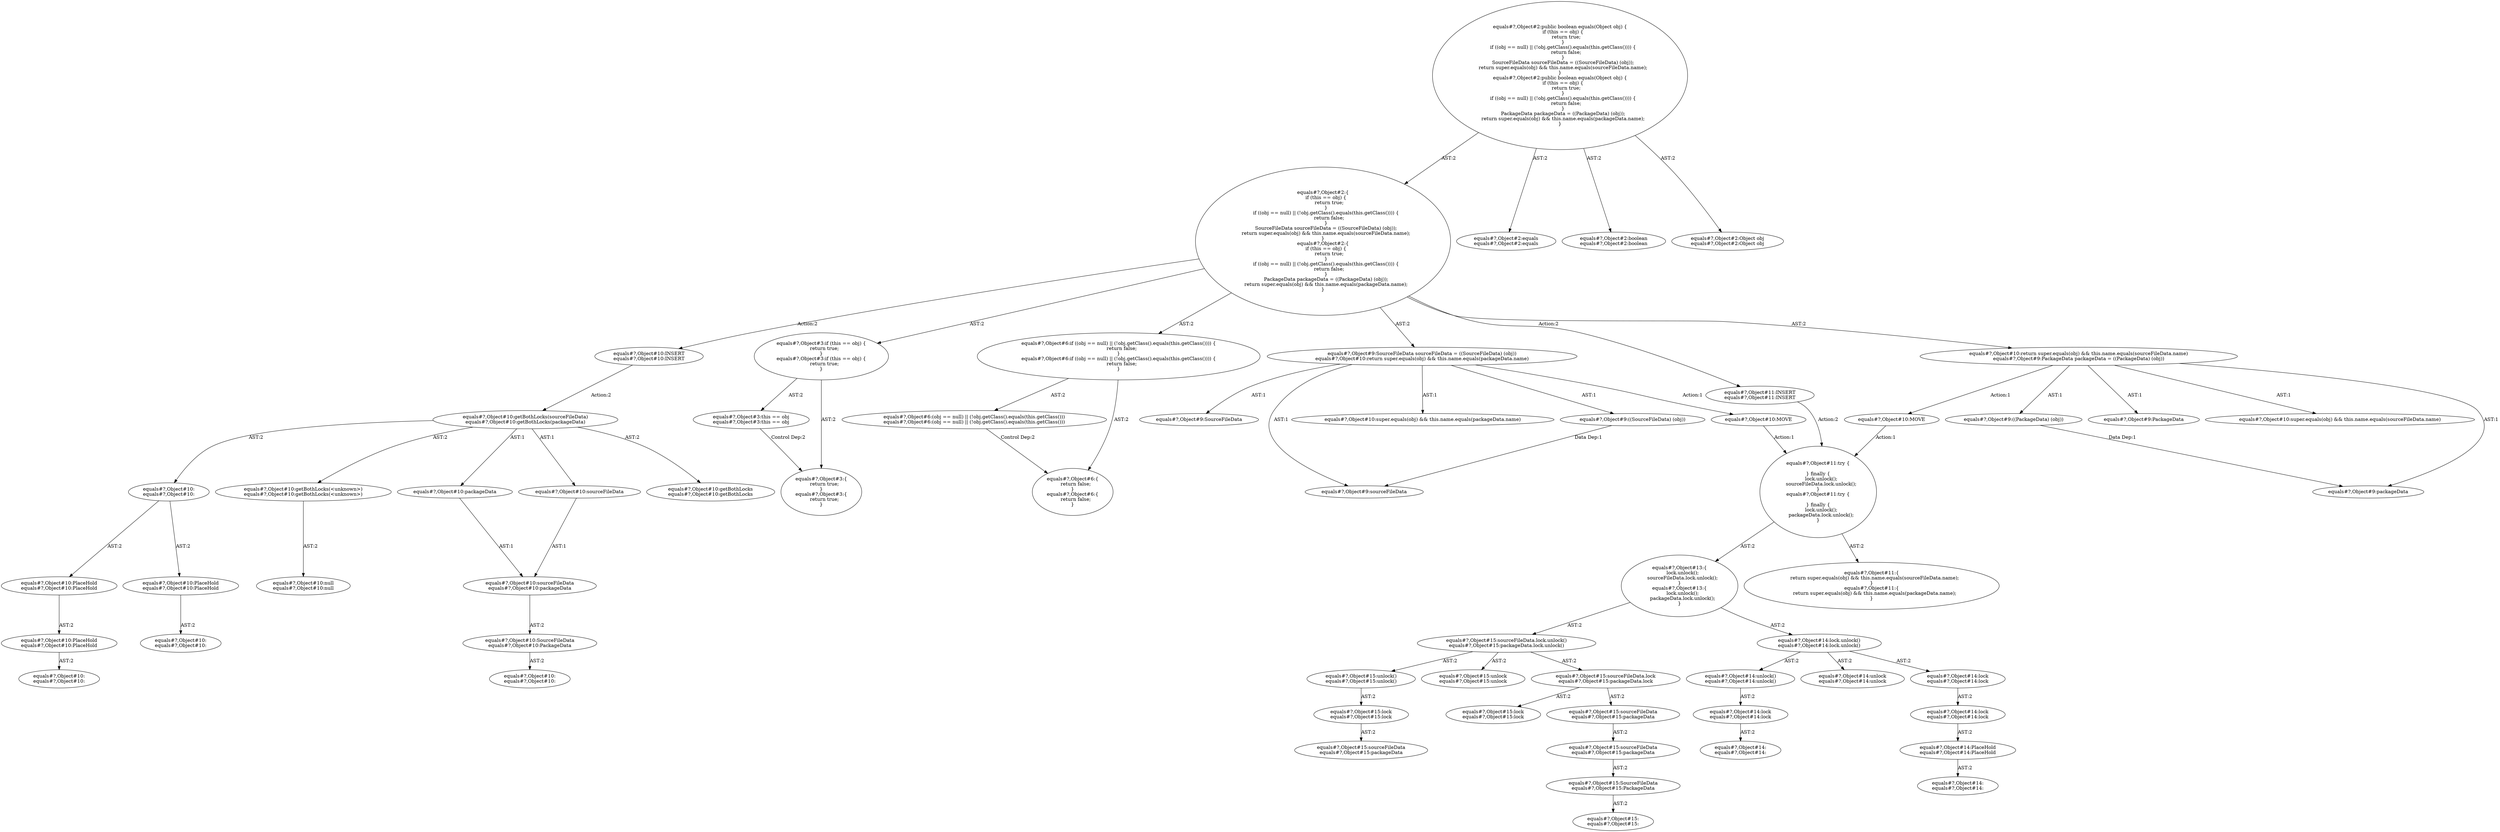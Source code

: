 digraph "Pattern" {
0 [label="equals#?,Object#10:INSERT
equals#?,Object#10:INSERT" shape=ellipse]
1 [label="equals#?,Object#2:\{
    if (this == obj) \{
        return true;
    \}
    if ((obj == null) || (!obj.getClass().equals(this.getClass()))) \{
        return false;
    \}
    SourceFileData sourceFileData = ((SourceFileData) (obj));
    return super.equals(obj) && this.name.equals(sourceFileData.name);
\}
equals#?,Object#2:\{
    if (this == obj) \{
        return true;
    \}
    if ((obj == null) || (!obj.getClass().equals(this.getClass()))) \{
        return false;
    \}
    PackageData packageData = ((PackageData) (obj));
    return super.equals(obj) && this.name.equals(packageData.name);
\}" shape=ellipse]
2 [label="equals#?,Object#2:public boolean equals(Object obj) \{
    if (this == obj) \{
        return true;
    \}
    if ((obj == null) || (!obj.getClass().equals(this.getClass()))) \{
        return false;
    \}
    SourceFileData sourceFileData = ((SourceFileData) (obj));
    return super.equals(obj) && this.name.equals(sourceFileData.name);
\}
equals#?,Object#2:public boolean equals(Object obj) \{
    if (this == obj) \{
        return true;
    \}
    if ((obj == null) || (!obj.getClass().equals(this.getClass()))) \{
        return false;
    \}
    PackageData packageData = ((PackageData) (obj));
    return super.equals(obj) && this.name.equals(packageData.name);
\}" shape=ellipse]
3 [label="equals#?,Object#2:equals
equals#?,Object#2:equals" shape=ellipse]
4 [label="equals#?,Object#2:boolean
equals#?,Object#2:boolean" shape=ellipse]
5 [label="equals#?,Object#2:Object obj
equals#?,Object#2:Object obj" shape=ellipse]
6 [label="equals#?,Object#3:if (this == obj) \{
    return true;
\}
equals#?,Object#3:if (this == obj) \{
    return true;
\}" shape=ellipse]
7 [label="equals#?,Object#3:this == obj
equals#?,Object#3:this == obj" shape=ellipse]
8 [label="equals#?,Object#3:\{
    return true;
\}
equals#?,Object#3:\{
    return true;
\}" shape=ellipse]
9 [label="equals#?,Object#6:if ((obj == null) || (!obj.getClass().equals(this.getClass()))) \{
    return false;
\}
equals#?,Object#6:if ((obj == null) || (!obj.getClass().equals(this.getClass()))) \{
    return false;
\}" shape=ellipse]
10 [label="equals#?,Object#6:(obj == null) || (!obj.getClass().equals(this.getClass()))
equals#?,Object#6:(obj == null) || (!obj.getClass().equals(this.getClass()))" shape=ellipse]
11 [label="equals#?,Object#6:\{
    return false;
\}
equals#?,Object#6:\{
    return false;
\}" shape=ellipse]
12 [label="equals#?,Object#9:SourceFileData sourceFileData = ((SourceFileData) (obj))
equals#?,Object#10:return super.equals(obj) && this.name.equals(packageData.name)" shape=ellipse]
13 [label="equals#?,Object#9:sourceFileData" shape=ellipse]
14 [label="equals#?,Object#9:SourceFileData" shape=ellipse]
15 [label="equals#?,Object#9:((SourceFileData) (obj))" shape=ellipse]
16 [label="equals#?,Object#10:return super.equals(obj) && this.name.equals(sourceFileData.name)
equals#?,Object#9:PackageData packageData = ((PackageData) (obj))" shape=ellipse]
17 [label="equals#?,Object#10:super.equals(obj) && this.name.equals(sourceFileData.name)" shape=ellipse]
18 [label="equals#?,Object#10:MOVE" shape=ellipse]
19 [label="equals#?,Object#11:try \{

\} finally \{
    lock.unlock();
    sourceFileData.lock.unlock();
\}
equals#?,Object#11:try \{

\} finally \{
    lock.unlock();
    packageData.lock.unlock();
\}" shape=ellipse]
20 [label="equals#?,Object#11:\{
    return super.equals(obj) && this.name.equals(sourceFileData.name);
\}
equals#?,Object#11:\{
    return super.equals(obj) && this.name.equals(packageData.name);
\}" shape=ellipse]
21 [label="equals#?,Object#13:\{
    lock.unlock();
    sourceFileData.lock.unlock();
\}
equals#?,Object#13:\{
    lock.unlock();
    packageData.lock.unlock();
\}" shape=ellipse]
22 [label="equals#?,Object#14:lock.unlock()
equals#?,Object#14:lock.unlock()" shape=ellipse]
23 [label="equals#?,Object#14:unlock
equals#?,Object#14:unlock" shape=ellipse]
24 [label="equals#?,Object#14:lock
equals#?,Object#14:lock" shape=ellipse]
25 [label="equals#?,Object#14:lock
equals#?,Object#14:lock" shape=ellipse]
26 [label="equals#?,Object#14:PlaceHold
equals#?,Object#14:PlaceHold" shape=ellipse]
27 [label="equals#?,Object#14:
equals#?,Object#14:" shape=ellipse]
28 [label="equals#?,Object#14:unlock()
equals#?,Object#14:unlock()" shape=ellipse]
29 [label="equals#?,Object#14:lock
equals#?,Object#14:lock" shape=ellipse]
30 [label="equals#?,Object#14:
equals#?,Object#14:" shape=ellipse]
31 [label="equals#?,Object#15:sourceFileData.lock.unlock()
equals#?,Object#15:packageData.lock.unlock()" shape=ellipse]
32 [label="equals#?,Object#15:unlock
equals#?,Object#15:unlock" shape=ellipse]
33 [label="equals#?,Object#15:sourceFileData.lock
equals#?,Object#15:packageData.lock" shape=ellipse]
34 [label="equals#?,Object#15:sourceFileData
equals#?,Object#15:packageData" shape=ellipse]
35 [label="equals#?,Object#15:sourceFileData
equals#?,Object#15:packageData" shape=ellipse]
36 [label="equals#?,Object#15:SourceFileData
equals#?,Object#15:PackageData" shape=ellipse]
37 [label="equals#?,Object#15:
equals#?,Object#15:" shape=ellipse]
38 [label="equals#?,Object#15:lock
equals#?,Object#15:lock" shape=ellipse]
39 [label="equals#?,Object#15:unlock()
equals#?,Object#15:unlock()" shape=ellipse]
40 [label="equals#?,Object#15:lock
equals#?,Object#15:lock" shape=ellipse]
41 [label="equals#?,Object#15:sourceFileData
equals#?,Object#15:packageData" shape=ellipse]
42 [label="equals#?,Object#11:INSERT
equals#?,Object#11:INSERT" shape=ellipse]
43 [label="equals#?,Object#10:getBothLocks(sourceFileData)
equals#?,Object#10:getBothLocks(packageData)" shape=ellipse]
44 [label="equals#?,Object#10:getBothLocks
equals#?,Object#10:getBothLocks" shape=ellipse]
45 [label="equals#?,Object#10:
equals#?,Object#10:" shape=ellipse]
46 [label="equals#?,Object#10:PlaceHold
equals#?,Object#10:PlaceHold" shape=ellipse]
47 [label="equals#?,Object#10:
equals#?,Object#10:" shape=ellipse]
48 [label="equals#?,Object#10:PlaceHold
equals#?,Object#10:PlaceHold" shape=ellipse]
49 [label="equals#?,Object#10:PlaceHold
equals#?,Object#10:PlaceHold" shape=ellipse]
50 [label="equals#?,Object#10:
equals#?,Object#10:" shape=ellipse]
51 [label="equals#?,Object#10:getBothLocks(<unknown>)
equals#?,Object#10:getBothLocks(<unknown>)" shape=ellipse]
52 [label="equals#?,Object#10:null
equals#?,Object#10:null" shape=ellipse]
53 [label="equals#?,Object#10:sourceFileData" shape=ellipse]
54 [label="equals#?,Object#10:sourceFileData
equals#?,Object#10:packageData" shape=ellipse]
55 [label="equals#?,Object#10:SourceFileData
equals#?,Object#10:PackageData" shape=ellipse]
56 [label="equals#?,Object#10:
equals#?,Object#10:" shape=ellipse]
57 [label="equals#?,Object#9:((PackageData) (obj))" shape=ellipse]
58 [label="equals#?,Object#10:super.equals(obj) && this.name.equals(packageData.name)" shape=ellipse]
59 [label="equals#?,Object#10:MOVE" shape=ellipse]
60 [label="equals#?,Object#10:packageData" shape=ellipse]
61 [label="equals#?,Object#9:packageData" shape=ellipse]
62 [label="equals#?,Object#9:PackageData" shape=ellipse]
0 -> 43 [label="Action:2"];
1 -> 0 [label="Action:2"];
1 -> 6 [label="AST:2"];
1 -> 9 [label="AST:2"];
1 -> 12 [label="AST:2"];
1 -> 16 [label="AST:2"];
1 -> 42 [label="Action:2"];
2 -> 1 [label="AST:2"];
2 -> 3 [label="AST:2"];
2 -> 4 [label="AST:2"];
2 -> 5 [label="AST:2"];
6 -> 7 [label="AST:2"];
6 -> 8 [label="AST:2"];
7 -> 8 [label="Control Dep:2"];
9 -> 10 [label="AST:2"];
9 -> 11 [label="AST:2"];
10 -> 11 [label="Control Dep:2"];
12 -> 13 [label="AST:1"];
12 -> 14 [label="AST:1"];
12 -> 15 [label="AST:1"];
12 -> 58 [label="AST:1"];
12 -> 59 [label="Action:1"];
15 -> 13 [label="Data Dep:1"];
16 -> 17 [label="AST:1"];
16 -> 18 [label="Action:1"];
16 -> 57 [label="AST:1"];
16 -> 61 [label="AST:1"];
16 -> 62 [label="AST:1"];
18 -> 19 [label="Action:1"];
19 -> 20 [label="AST:2"];
19 -> 21 [label="AST:2"];
21 -> 22 [label="AST:2"];
21 -> 31 [label="AST:2"];
22 -> 23 [label="AST:2"];
22 -> 24 [label="AST:2"];
22 -> 28 [label="AST:2"];
24 -> 25 [label="AST:2"];
25 -> 26 [label="AST:2"];
26 -> 27 [label="AST:2"];
28 -> 29 [label="AST:2"];
29 -> 30 [label="AST:2"];
31 -> 32 [label="AST:2"];
31 -> 33 [label="AST:2"];
31 -> 39 [label="AST:2"];
33 -> 34 [label="AST:2"];
33 -> 38 [label="AST:2"];
34 -> 35 [label="AST:2"];
35 -> 36 [label="AST:2"];
36 -> 37 [label="AST:2"];
39 -> 40 [label="AST:2"];
40 -> 41 [label="AST:2"];
42 -> 19 [label="Action:2"];
43 -> 44 [label="AST:2"];
43 -> 45 [label="AST:2"];
43 -> 51 [label="AST:2"];
43 -> 53 [label="AST:1"];
43 -> 60 [label="AST:1"];
45 -> 46 [label="AST:2"];
45 -> 48 [label="AST:2"];
46 -> 47 [label="AST:2"];
48 -> 49 [label="AST:2"];
49 -> 50 [label="AST:2"];
51 -> 52 [label="AST:2"];
53 -> 54 [label="AST:1"];
54 -> 55 [label="AST:2"];
55 -> 56 [label="AST:2"];
57 -> 61 [label="Data Dep:1"];
59 -> 19 [label="Action:1"];
60 -> 54 [label="AST:1"];
}